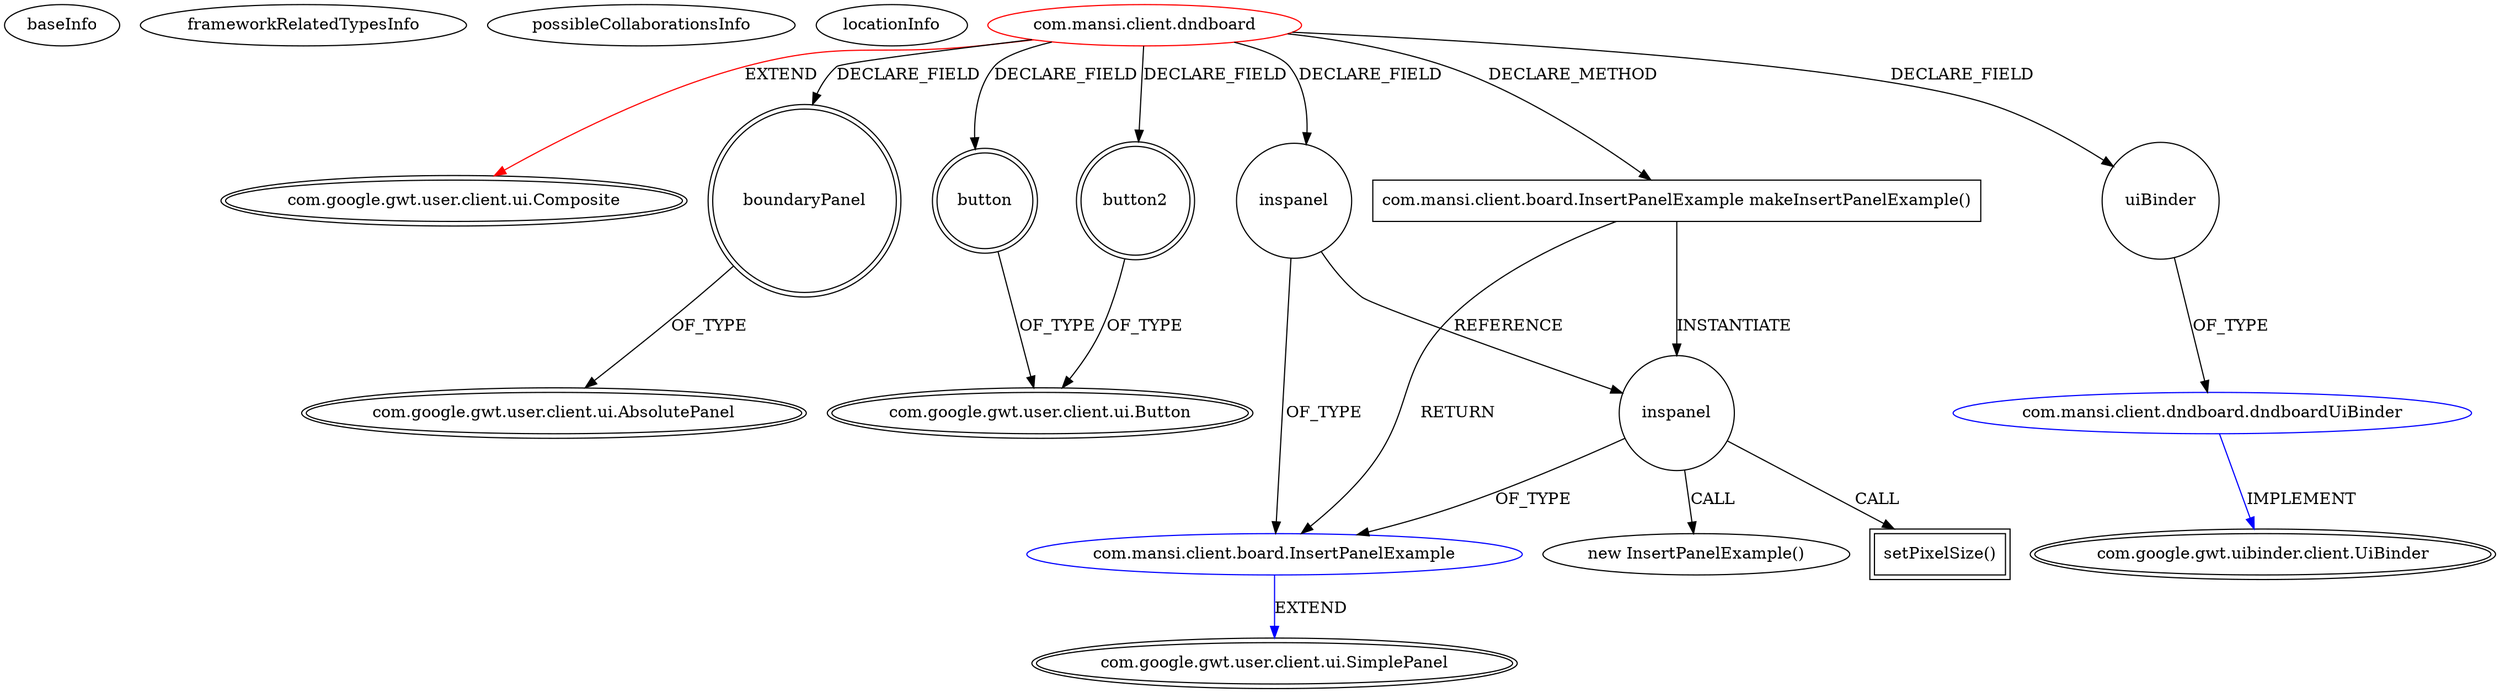 digraph {
baseInfo[graphId=3690,category="extension_graph",isAnonymous=false,possibleRelation=true]
frameworkRelatedTypesInfo[0="com.google.gwt.user.client.ui.Composite"]
possibleCollaborationsInfo[0="3690~FIELD_DECLARATION-~com.google.gwt.user.client.ui.Composite ~com.google.gwt.uibinder.client.UiBinder ~false~false",1="3690~CLIENT_METHOD_DECLARATION-INSTANTIATION-CLIENT_METHOD_DECLARATION-RETURN_TYPE-FIELD_DECLARATION-~com.google.gwt.user.client.ui.Composite ~com.google.gwt.user.client.ui.SimplePanel ~false~false"]
locationInfo[projectName="mansiT-UiBinder",filePath="/mansiT-UiBinder/UiBinder-master/uibinder/src/com/mansi/client/dndboard.java",contextSignature="dndboard",graphId="3690"]
0[label="com.mansi.client.dndboard",vertexType="ROOT_CLIENT_CLASS_DECLARATION",isFrameworkType=false,color=red]
1[label="com.google.gwt.user.client.ui.Composite",vertexType="FRAMEWORK_CLASS_TYPE",isFrameworkType=true,peripheries=2]
2[label="boundaryPanel",vertexType="FIELD_DECLARATION",isFrameworkType=true,peripheries=2,shape=circle]
3[label="com.google.gwt.user.client.ui.AbsolutePanel",vertexType="FRAMEWORK_CLASS_TYPE",isFrameworkType=true,peripheries=2]
4[label="button",vertexType="FIELD_DECLARATION",isFrameworkType=true,peripheries=2,shape=circle]
5[label="com.google.gwt.user.client.ui.Button",vertexType="FRAMEWORK_CLASS_TYPE",isFrameworkType=true,peripheries=2]
6[label="button2",vertexType="FIELD_DECLARATION",isFrameworkType=true,peripheries=2,shape=circle]
8[label="inspanel",vertexType="FIELD_DECLARATION",isFrameworkType=false,shape=circle]
9[label="com.mansi.client.board.InsertPanelExample",vertexType="REFERENCE_CLIENT_CLASS_DECLARATION",isFrameworkType=false,color=blue]
10[label="com.google.gwt.user.client.ui.SimplePanel",vertexType="FRAMEWORK_CLASS_TYPE",isFrameworkType=true,peripheries=2]
11[label="uiBinder",vertexType="FIELD_DECLARATION",isFrameworkType=false,shape=circle]
12[label="com.mansi.client.dndboard.dndboardUiBinder",vertexType="REFERENCE_CLIENT_CLASS_DECLARATION",isFrameworkType=false,color=blue]
13[label="com.google.gwt.uibinder.client.UiBinder",vertexType="FRAMEWORK_INTERFACE_TYPE",isFrameworkType=true,peripheries=2]
14[label="com.mansi.client.board.InsertPanelExample makeInsertPanelExample()",vertexType="CLIENT_METHOD_DECLARATION",isFrameworkType=false,shape=box]
17[label="inspanel",vertexType="VARIABLE_EXPRESION",isFrameworkType=false,shape=circle]
16[label="new InsertPanelExample()",vertexType="CONSTRUCTOR_CALL",isFrameworkType=false]
20[label="setPixelSize()",vertexType="INSIDE_CALL",isFrameworkType=true,peripheries=2,shape=box]
0->1[label="EXTEND",color=red]
0->2[label="DECLARE_FIELD"]
2->3[label="OF_TYPE"]
0->4[label="DECLARE_FIELD"]
4->5[label="OF_TYPE"]
0->6[label="DECLARE_FIELD"]
6->5[label="OF_TYPE"]
0->8[label="DECLARE_FIELD"]
9->10[label="EXTEND",color=blue]
8->9[label="OF_TYPE"]
0->11[label="DECLARE_FIELD"]
12->13[label="IMPLEMENT",color=blue]
11->12[label="OF_TYPE"]
0->14[label="DECLARE_METHOD"]
14->9[label="RETURN"]
14->17[label="INSTANTIATE"]
8->17[label="REFERENCE"]
17->9[label="OF_TYPE"]
17->16[label="CALL"]
17->20[label="CALL"]
}
